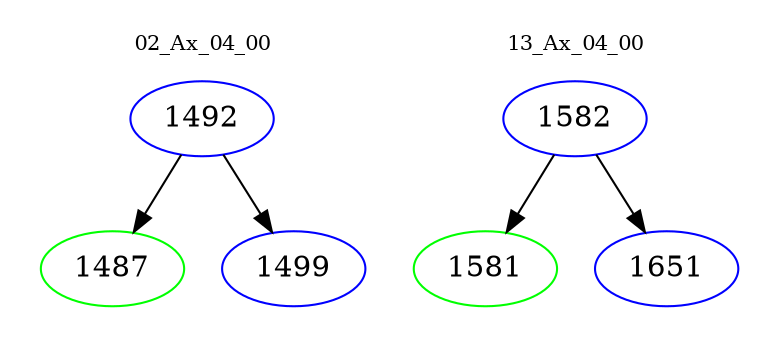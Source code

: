 digraph{
subgraph cluster_0 {
color = white
label = "02_Ax_04_00";
fontsize=10;
T0_1492 [label="1492", color="blue"]
T0_1492 -> T0_1487 [color="black"]
T0_1487 [label="1487", color="green"]
T0_1492 -> T0_1499 [color="black"]
T0_1499 [label="1499", color="blue"]
}
subgraph cluster_1 {
color = white
label = "13_Ax_04_00";
fontsize=10;
T1_1582 [label="1582", color="blue"]
T1_1582 -> T1_1581 [color="black"]
T1_1581 [label="1581", color="green"]
T1_1582 -> T1_1651 [color="black"]
T1_1651 [label="1651", color="blue"]
}
}

